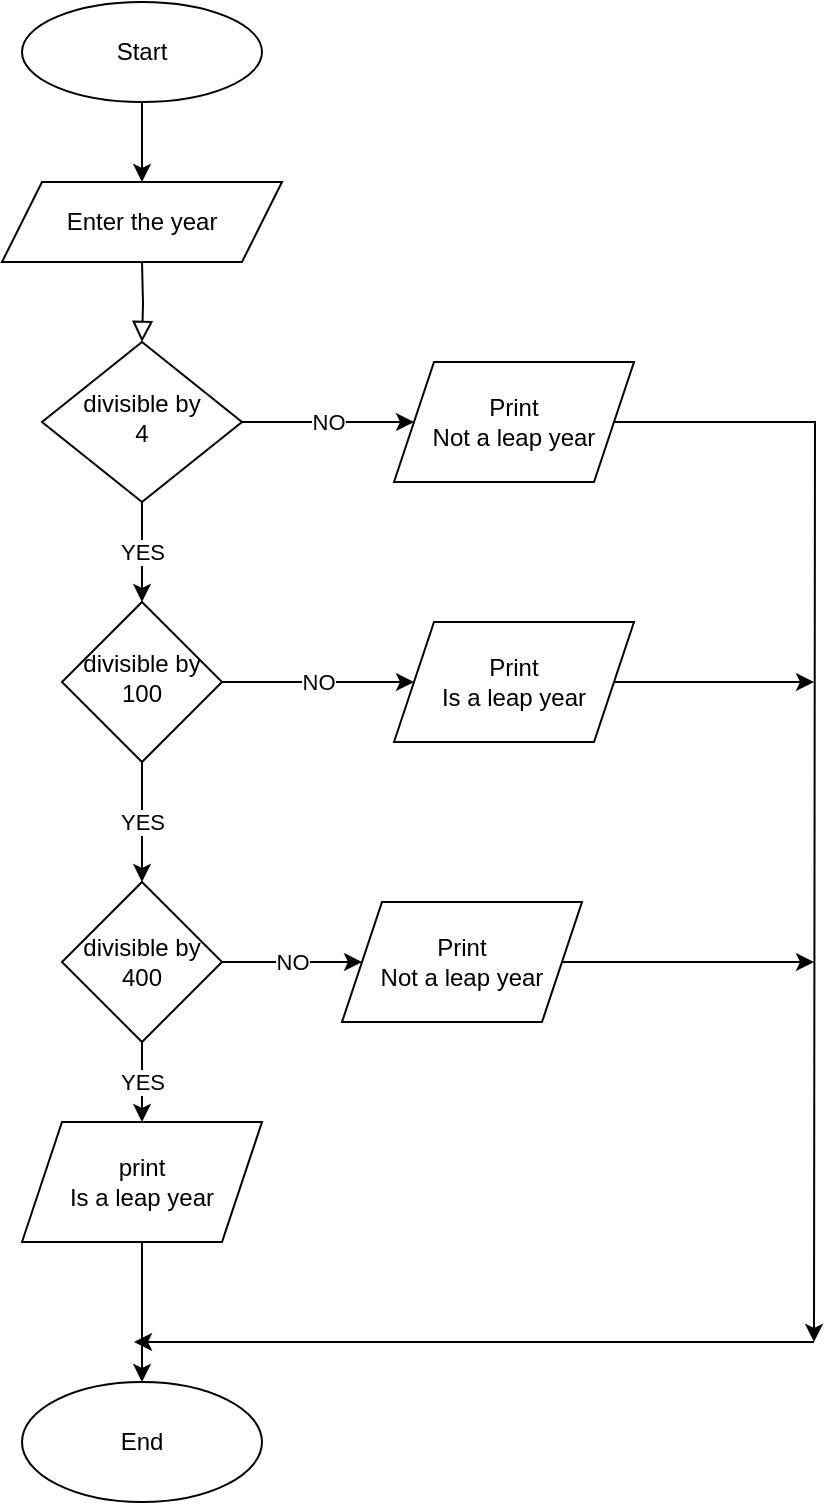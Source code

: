 <mxfile version="20.8.10" type="device"><diagram id="C5RBs43oDa-KdzZeNtuy" name="Page-1"><mxGraphModel dx="1036" dy="623" grid="1" gridSize="10" guides="1" tooltips="1" connect="1" arrows="1" fold="1" page="1" pageScale="1" pageWidth="827" pageHeight="1169" math="0" shadow="0"><root><mxCell id="WIyWlLk6GJQsqaUBKTNV-0"/><mxCell id="WIyWlLk6GJQsqaUBKTNV-1" parent="WIyWlLk6GJQsqaUBKTNV-0"/><mxCell id="WIyWlLk6GJQsqaUBKTNV-2" value="" style="rounded=0;html=1;jettySize=auto;orthogonalLoop=1;fontSize=11;endArrow=block;endFill=0;endSize=8;strokeWidth=1;shadow=0;labelBackgroundColor=none;edgeStyle=orthogonalEdgeStyle;" parent="WIyWlLk6GJQsqaUBKTNV-1" target="WIyWlLk6GJQsqaUBKTNV-6" edge="1"><mxGeometry relative="1" as="geometry"><mxPoint x="414" y="140" as="sourcePoint"/></mxGeometry></mxCell><mxCell id="QMrdTe2hl95oz5ErQgrA-7" value="YES" style="edgeStyle=orthogonalEdgeStyle;rounded=0;orthogonalLoop=1;jettySize=auto;html=1;" edge="1" parent="WIyWlLk6GJQsqaUBKTNV-1" source="WIyWlLk6GJQsqaUBKTNV-6" target="QMrdTe2hl95oz5ErQgrA-5"><mxGeometry relative="1" as="geometry"/></mxCell><mxCell id="QMrdTe2hl95oz5ErQgrA-10" value="NO" style="edgeStyle=orthogonalEdgeStyle;rounded=0;orthogonalLoop=1;jettySize=auto;html=1;" edge="1" parent="WIyWlLk6GJQsqaUBKTNV-1" source="WIyWlLk6GJQsqaUBKTNV-6" target="QMrdTe2hl95oz5ErQgrA-9"><mxGeometry relative="1" as="geometry"/></mxCell><mxCell id="WIyWlLk6GJQsqaUBKTNV-6" value="divisible by&lt;br&gt;4" style="rhombus;whiteSpace=wrap;html=1;shadow=0;fontFamily=Helvetica;fontSize=12;align=center;strokeWidth=1;spacing=6;spacingTop=-4;" parent="WIyWlLk6GJQsqaUBKTNV-1" vertex="1"><mxGeometry x="364" y="180" width="100" height="80" as="geometry"/></mxCell><mxCell id="QMrdTe2hl95oz5ErQgrA-2" style="edgeStyle=orthogonalEdgeStyle;rounded=0;orthogonalLoop=1;jettySize=auto;html=1;exitX=0.5;exitY=1;exitDx=0;exitDy=0;entryX=0.5;entryY=0;entryDx=0;entryDy=0;" edge="1" parent="WIyWlLk6GJQsqaUBKTNV-1" source="QMrdTe2hl95oz5ErQgrA-0"><mxGeometry relative="1" as="geometry"><mxPoint x="414" y="100" as="targetPoint"/></mxGeometry></mxCell><mxCell id="QMrdTe2hl95oz5ErQgrA-0" value="Start" style="ellipse;whiteSpace=wrap;html=1;" vertex="1" parent="WIyWlLk6GJQsqaUBKTNV-1"><mxGeometry x="354" y="10" width="120" height="50" as="geometry"/></mxCell><mxCell id="QMrdTe2hl95oz5ErQgrA-4" value="Enter the year" style="shape=parallelogram;perimeter=parallelogramPerimeter;whiteSpace=wrap;html=1;fixedSize=1;" vertex="1" parent="WIyWlLk6GJQsqaUBKTNV-1"><mxGeometry x="344" y="100" width="140" height="40" as="geometry"/></mxCell><mxCell id="QMrdTe2hl95oz5ErQgrA-13" value="NO" style="edgeStyle=orthogonalEdgeStyle;rounded=0;orthogonalLoop=1;jettySize=auto;html=1;" edge="1" parent="WIyWlLk6GJQsqaUBKTNV-1" source="QMrdTe2hl95oz5ErQgrA-5" target="QMrdTe2hl95oz5ErQgrA-12"><mxGeometry relative="1" as="geometry"/></mxCell><mxCell id="QMrdTe2hl95oz5ErQgrA-16" value="YES" style="edgeStyle=orthogonalEdgeStyle;rounded=0;orthogonalLoop=1;jettySize=auto;html=1;" edge="1" parent="WIyWlLk6GJQsqaUBKTNV-1" source="QMrdTe2hl95oz5ErQgrA-5" target="QMrdTe2hl95oz5ErQgrA-15"><mxGeometry relative="1" as="geometry"/></mxCell><mxCell id="QMrdTe2hl95oz5ErQgrA-5" value="divisible by&lt;br&gt;100" style="rhombus;whiteSpace=wrap;html=1;shadow=0;strokeWidth=1;spacing=6;spacingTop=-4;" vertex="1" parent="WIyWlLk6GJQsqaUBKTNV-1"><mxGeometry x="374" y="310" width="80" height="80" as="geometry"/></mxCell><mxCell id="QMrdTe2hl95oz5ErQgrA-23" style="edgeStyle=orthogonalEdgeStyle;rounded=0;orthogonalLoop=1;jettySize=auto;html=1;exitX=1;exitY=0.5;exitDx=0;exitDy=0;" edge="1" parent="WIyWlLk6GJQsqaUBKTNV-1" source="QMrdTe2hl95oz5ErQgrA-9"><mxGeometry relative="1" as="geometry"><mxPoint x="750" y="680" as="targetPoint"/></mxGeometry></mxCell><mxCell id="QMrdTe2hl95oz5ErQgrA-9" value="Print&lt;br&gt;Not a leap year" style="shape=parallelogram;perimeter=parallelogramPerimeter;whiteSpace=wrap;html=1;fixedSize=1;" vertex="1" parent="WIyWlLk6GJQsqaUBKTNV-1"><mxGeometry x="540" y="190" width="120" height="60" as="geometry"/></mxCell><mxCell id="QMrdTe2hl95oz5ErQgrA-25" style="edgeStyle=orthogonalEdgeStyle;rounded=0;orthogonalLoop=1;jettySize=auto;html=1;exitX=1;exitY=0.5;exitDx=0;exitDy=0;" edge="1" parent="WIyWlLk6GJQsqaUBKTNV-1" source="QMrdTe2hl95oz5ErQgrA-12"><mxGeometry relative="1" as="geometry"><mxPoint x="750" y="350" as="targetPoint"/></mxGeometry></mxCell><mxCell id="QMrdTe2hl95oz5ErQgrA-12" value="Print&lt;br&gt;Is a leap year" style="shape=parallelogram;perimeter=parallelogramPerimeter;whiteSpace=wrap;html=1;fixedSize=1;" vertex="1" parent="WIyWlLk6GJQsqaUBKTNV-1"><mxGeometry x="540" y="320" width="120" height="60" as="geometry"/></mxCell><mxCell id="QMrdTe2hl95oz5ErQgrA-18" value="NO" style="edgeStyle=orthogonalEdgeStyle;rounded=0;orthogonalLoop=1;jettySize=auto;html=1;" edge="1" parent="WIyWlLk6GJQsqaUBKTNV-1" source="QMrdTe2hl95oz5ErQgrA-15" target="QMrdTe2hl95oz5ErQgrA-17"><mxGeometry relative="1" as="geometry"/></mxCell><mxCell id="QMrdTe2hl95oz5ErQgrA-20" value="YES" style="edgeStyle=orthogonalEdgeStyle;rounded=0;orthogonalLoop=1;jettySize=auto;html=1;" edge="1" parent="WIyWlLk6GJQsqaUBKTNV-1" source="QMrdTe2hl95oz5ErQgrA-15" target="QMrdTe2hl95oz5ErQgrA-19"><mxGeometry relative="1" as="geometry"/></mxCell><mxCell id="QMrdTe2hl95oz5ErQgrA-15" value="divisible by 400" style="rhombus;whiteSpace=wrap;html=1;" vertex="1" parent="WIyWlLk6GJQsqaUBKTNV-1"><mxGeometry x="374" y="450" width="80" height="80" as="geometry"/></mxCell><mxCell id="QMrdTe2hl95oz5ErQgrA-26" style="edgeStyle=orthogonalEdgeStyle;rounded=0;orthogonalLoop=1;jettySize=auto;html=1;exitX=1;exitY=0.5;exitDx=0;exitDy=0;" edge="1" parent="WIyWlLk6GJQsqaUBKTNV-1" source="QMrdTe2hl95oz5ErQgrA-17"><mxGeometry relative="1" as="geometry"><mxPoint x="750" y="490" as="targetPoint"/></mxGeometry></mxCell><mxCell id="QMrdTe2hl95oz5ErQgrA-17" value="Print&lt;br&gt;Not a leap year" style="shape=parallelogram;perimeter=parallelogramPerimeter;whiteSpace=wrap;html=1;fixedSize=1;" vertex="1" parent="WIyWlLk6GJQsqaUBKTNV-1"><mxGeometry x="514" y="460" width="120" height="60" as="geometry"/></mxCell><mxCell id="QMrdTe2hl95oz5ErQgrA-22" value="" style="edgeStyle=orthogonalEdgeStyle;rounded=0;orthogonalLoop=1;jettySize=auto;html=1;" edge="1" parent="WIyWlLk6GJQsqaUBKTNV-1" source="QMrdTe2hl95oz5ErQgrA-19" target="QMrdTe2hl95oz5ErQgrA-21"><mxGeometry relative="1" as="geometry"><Array as="points"><mxPoint x="414" y="660"/><mxPoint x="414" y="660"/></Array></mxGeometry></mxCell><mxCell id="QMrdTe2hl95oz5ErQgrA-19" value="print&lt;br&gt;Is a leap year" style="shape=parallelogram;perimeter=parallelogramPerimeter;whiteSpace=wrap;html=1;fixedSize=1;" vertex="1" parent="WIyWlLk6GJQsqaUBKTNV-1"><mxGeometry x="354" y="570" width="120" height="60" as="geometry"/></mxCell><mxCell id="QMrdTe2hl95oz5ErQgrA-21" value="End" style="ellipse;whiteSpace=wrap;html=1;" vertex="1" parent="WIyWlLk6GJQsqaUBKTNV-1"><mxGeometry x="354" y="700" width="120" height="60" as="geometry"/></mxCell><mxCell id="QMrdTe2hl95oz5ErQgrA-30" value="" style="endArrow=classic;html=1;rounded=0;" edge="1" parent="WIyWlLk6GJQsqaUBKTNV-1"><mxGeometry width="50" height="50" relative="1" as="geometry"><mxPoint x="750" y="680" as="sourcePoint"/><mxPoint x="410" y="680" as="targetPoint"/></mxGeometry></mxCell></root></mxGraphModel></diagram></mxfile>